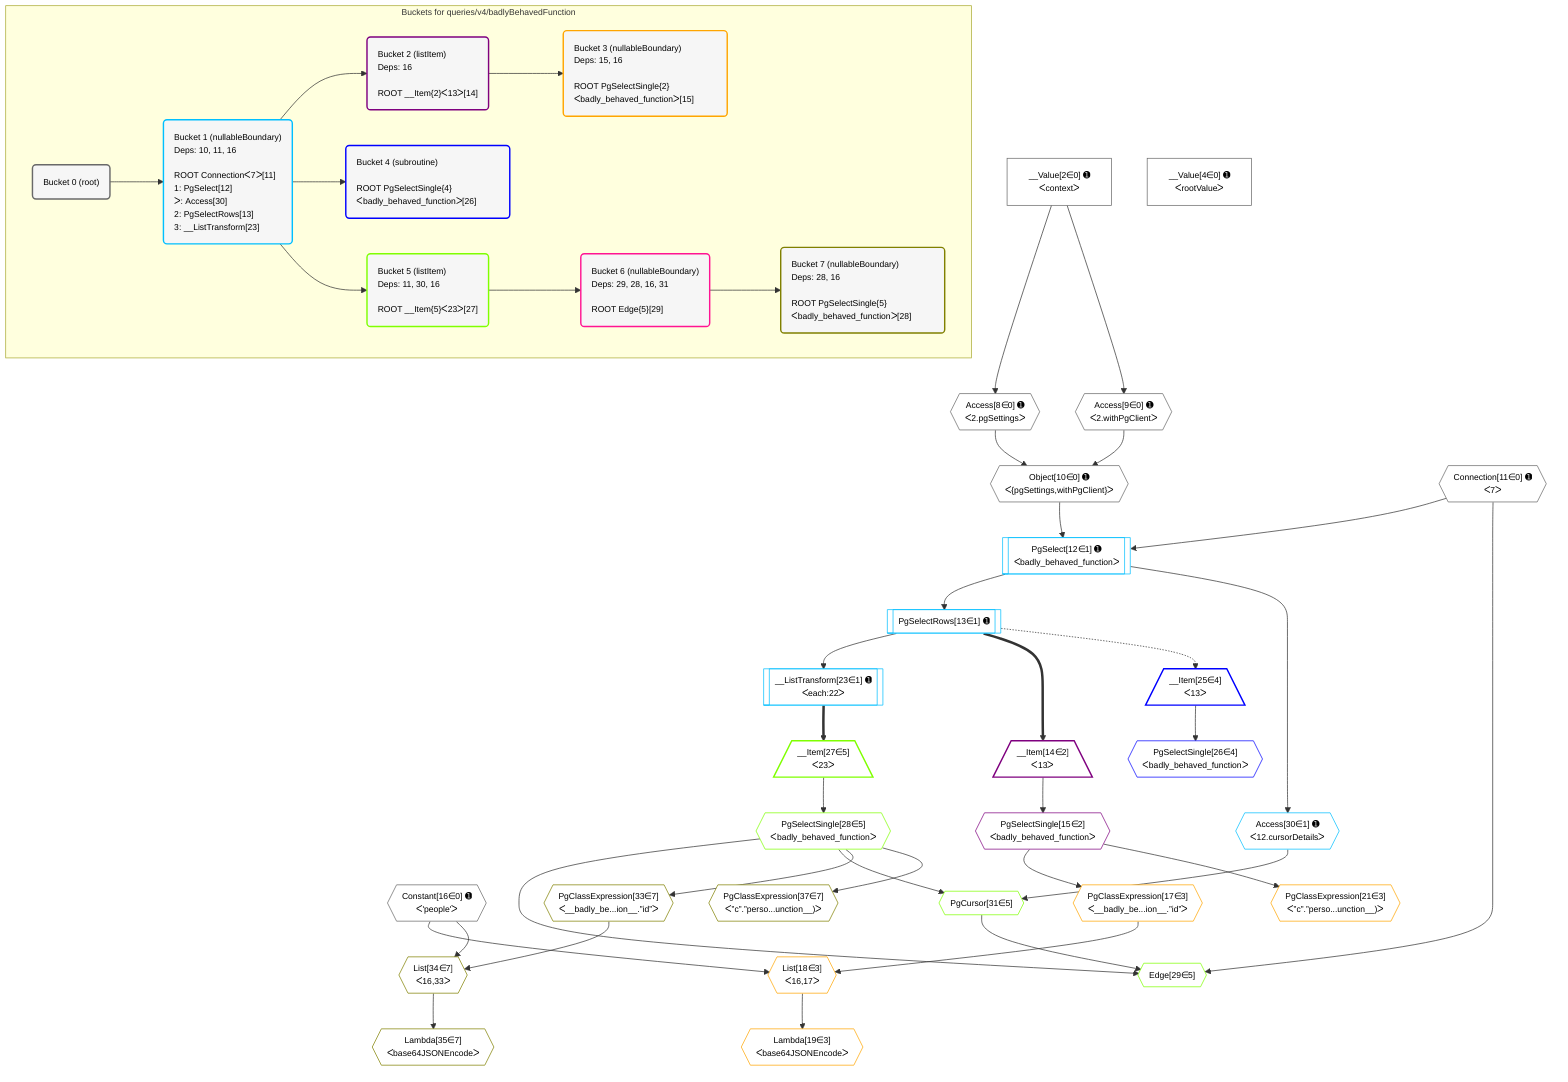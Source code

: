 %%{init: {'themeVariables': { 'fontSize': '12px'}}}%%
graph TD
    classDef path fill:#eee,stroke:#000,color:#000
    classDef plan fill:#fff,stroke-width:1px,color:#000
    classDef itemplan fill:#fff,stroke-width:2px,color:#000
    classDef unbatchedplan fill:#dff,stroke-width:1px,color:#000
    classDef sideeffectplan fill:#fcc,stroke-width:2px,color:#000
    classDef bucket fill:#f6f6f6,color:#000,stroke-width:2px,text-align:left


    %% plan dependencies
    Object10{{"Object[10∈0] ➊<br />ᐸ{pgSettings,withPgClient}ᐳ"}}:::plan
    Access8{{"Access[8∈0] ➊<br />ᐸ2.pgSettingsᐳ"}}:::plan
    Access9{{"Access[9∈0] ➊<br />ᐸ2.withPgClientᐳ"}}:::plan
    Access8 & Access9 --> Object10
    __Value2["__Value[2∈0] ➊<br />ᐸcontextᐳ"]:::plan
    __Value2 --> Access8
    __Value2 --> Access9
    __Value4["__Value[4∈0] ➊<br />ᐸrootValueᐳ"]:::plan
    Connection11{{"Connection[11∈0] ➊<br />ᐸ7ᐳ"}}:::plan
    Constant16{{"Constant[16∈0] ➊<br />ᐸ'people'ᐳ"}}:::plan
    PgSelect12[["PgSelect[12∈1] ➊<br />ᐸbadly_behaved_functionᐳ"]]:::plan
    Object10 & Connection11 --> PgSelect12
    PgSelectRows13[["PgSelectRows[13∈1] ➊"]]:::plan
    PgSelect12 --> PgSelectRows13
    __ListTransform23[["__ListTransform[23∈1] ➊<br />ᐸeach:22ᐳ"]]:::plan
    PgSelectRows13 --> __ListTransform23
    Access30{{"Access[30∈1] ➊<br />ᐸ12.cursorDetailsᐳ"}}:::plan
    PgSelect12 --> Access30
    __Item14[/"__Item[14∈2]<br />ᐸ13ᐳ"\]:::itemplan
    PgSelectRows13 ==> __Item14
    PgSelectSingle15{{"PgSelectSingle[15∈2]<br />ᐸbadly_behaved_functionᐳ"}}:::plan
    __Item14 --> PgSelectSingle15
    List18{{"List[18∈3]<br />ᐸ16,17ᐳ"}}:::plan
    PgClassExpression17{{"PgClassExpression[17∈3]<br />ᐸ__badly_be...ion__.”id”ᐳ"}}:::plan
    Constant16 & PgClassExpression17 --> List18
    PgSelectSingle15 --> PgClassExpression17
    Lambda19{{"Lambda[19∈3]<br />ᐸbase64JSONEncodeᐳ"}}:::plan
    List18 --> Lambda19
    PgClassExpression21{{"PgClassExpression[21∈3]<br />ᐸ”c”.”perso...unction__)ᐳ"}}:::plan
    PgSelectSingle15 --> PgClassExpression21
    __Item25[/"__Item[25∈4]<br />ᐸ13ᐳ"\]:::itemplan
    PgSelectRows13 -.-> __Item25
    PgSelectSingle26{{"PgSelectSingle[26∈4]<br />ᐸbadly_behaved_functionᐳ"}}:::plan
    __Item25 --> PgSelectSingle26
    Edge29{{"Edge[29∈5]"}}:::plan
    PgSelectSingle28{{"PgSelectSingle[28∈5]<br />ᐸbadly_behaved_functionᐳ"}}:::plan
    PgCursor31{{"PgCursor[31∈5]"}}:::plan
    PgSelectSingle28 & PgCursor31 & Connection11 --> Edge29
    PgSelectSingle28 & Access30 --> PgCursor31
    __Item27[/"__Item[27∈5]<br />ᐸ23ᐳ"\]:::itemplan
    __ListTransform23 ==> __Item27
    __Item27 --> PgSelectSingle28
    List34{{"List[34∈7]<br />ᐸ16,33ᐳ"}}:::plan
    PgClassExpression33{{"PgClassExpression[33∈7]<br />ᐸ__badly_be...ion__.”id”ᐳ"}}:::plan
    Constant16 & PgClassExpression33 --> List34
    PgSelectSingle28 --> PgClassExpression33
    Lambda35{{"Lambda[35∈7]<br />ᐸbase64JSONEncodeᐳ"}}:::plan
    List34 --> Lambda35
    PgClassExpression37{{"PgClassExpression[37∈7]<br />ᐸ”c”.”perso...unction__)ᐳ"}}:::plan
    PgSelectSingle28 --> PgClassExpression37

    %% define steps

    subgraph "Buckets for queries/v4/badlyBehavedFunction"
    Bucket0("Bucket 0 (root)"):::bucket
    classDef bucket0 stroke:#696969
    class Bucket0,__Value2,__Value4,Access8,Access9,Object10,Connection11,Constant16 bucket0
    Bucket1("Bucket 1 (nullableBoundary)<br />Deps: 10, 11, 16<br /><br />ROOT Connectionᐸ7ᐳ[11]<br />1: PgSelect[12]<br />ᐳ: Access[30]<br />2: PgSelectRows[13]<br />3: __ListTransform[23]"):::bucket
    classDef bucket1 stroke:#00bfff
    class Bucket1,PgSelect12,PgSelectRows13,__ListTransform23,Access30 bucket1
    Bucket2("Bucket 2 (listItem)<br />Deps: 16<br /><br />ROOT __Item{2}ᐸ13ᐳ[14]"):::bucket
    classDef bucket2 stroke:#7f007f
    class Bucket2,__Item14,PgSelectSingle15 bucket2
    Bucket3("Bucket 3 (nullableBoundary)<br />Deps: 15, 16<br /><br />ROOT PgSelectSingle{2}ᐸbadly_behaved_functionᐳ[15]"):::bucket
    classDef bucket3 stroke:#ffa500
    class Bucket3,PgClassExpression17,List18,Lambda19,PgClassExpression21 bucket3
    Bucket4("Bucket 4 (subroutine)<br /><br />ROOT PgSelectSingle{4}ᐸbadly_behaved_functionᐳ[26]"):::bucket
    classDef bucket4 stroke:#0000ff
    class Bucket4,__Item25,PgSelectSingle26 bucket4
    Bucket5("Bucket 5 (listItem)<br />Deps: 11, 30, 16<br /><br />ROOT __Item{5}ᐸ23ᐳ[27]"):::bucket
    classDef bucket5 stroke:#7fff00
    class Bucket5,__Item27,PgSelectSingle28,Edge29,PgCursor31 bucket5
    Bucket6("Bucket 6 (nullableBoundary)<br />Deps: 29, 28, 16, 31<br /><br />ROOT Edge{5}[29]"):::bucket
    classDef bucket6 stroke:#ff1493
    class Bucket6 bucket6
    Bucket7("Bucket 7 (nullableBoundary)<br />Deps: 28, 16<br /><br />ROOT PgSelectSingle{5}ᐸbadly_behaved_functionᐳ[28]"):::bucket
    classDef bucket7 stroke:#808000
    class Bucket7,PgClassExpression33,List34,Lambda35,PgClassExpression37 bucket7
    Bucket0 --> Bucket1
    Bucket1 --> Bucket2 & Bucket4 & Bucket5
    Bucket2 --> Bucket3
    Bucket5 --> Bucket6
    Bucket6 --> Bucket7
    end